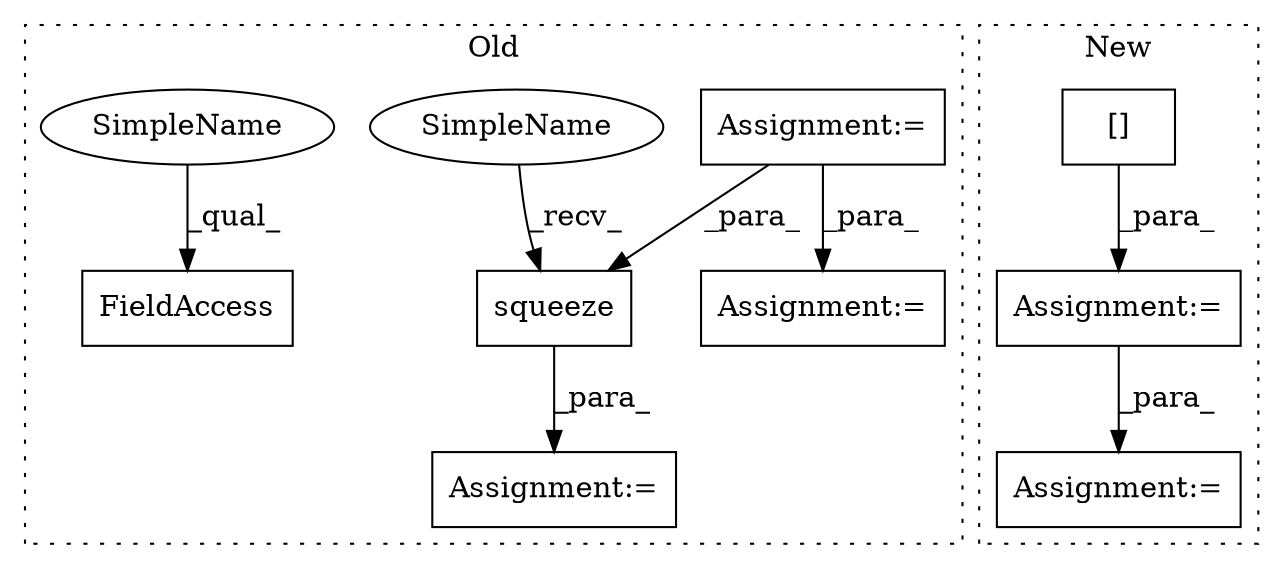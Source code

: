 digraph G {
subgraph cluster0 {
1 [label="squeeze" a="32" s="2151,2165" l="8,1" shape="box"];
3 [label="Assignment:=" a="7" s="2144" l="1" shape="box"];
4 [label="FieldAccess" a="22" s="1925" l="8" shape="box"];
6 [label="Assignment:=" a="7" s="1521" l="4" shape="box"];
8 [label="Assignment:=" a="7" s="1636" l="7" shape="box"];
9 [label="SimpleName" a="42" s="1925" l="5" shape="ellipse"];
10 [label="SimpleName" a="42" s="2145" l="5" shape="ellipse"];
label = "Old";
style="dotted";
}
subgraph cluster1 {
2 [label="[]" a="2" s="2852,2875" l="8,1" shape="box"];
5 [label="Assignment:=" a="7" s="2851" l="1" shape="box"];
7 [label="Assignment:=" a="7" s="2998" l="1" shape="box"];
label = "New";
style="dotted";
}
1 -> 3 [label="_para_"];
2 -> 5 [label="_para_"];
5 -> 7 [label="_para_"];
6 -> 1 [label="_para_"];
6 -> 8 [label="_para_"];
9 -> 4 [label="_qual_"];
10 -> 1 [label="_recv_"];
}